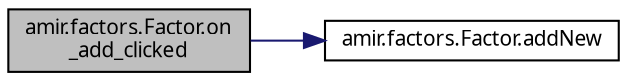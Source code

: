 digraph "amir.factors.Factor.on_add_clicked"
{
 // LATEX_PDF_SIZE
  edge [fontname="FreeSans.ttf",fontsize="10",labelfontname="FreeSans.ttf",labelfontsize="10"];
  node [fontname="FreeSans.ttf",fontsize="10",shape=record];
  rankdir="LR";
  Node1 [label="amir.factors.Factor.on\l_add_clicked",height=0.2,width=0.4,color="black", fillcolor="grey75", style="filled", fontcolor="black",tooltip=" "];
  Node1 -> Node2 [color="midnightblue",fontsize="10",style="solid",fontname="FreeSans.ttf"];
  Node2 [label="amir.factors.Factor.addNew",height=0.2,width=0.4,color="black", fillcolor="white", style="filled",URL="$classamir_1_1factors_1_1_factor.html#ab272d003177dff446a70033cabfe6d08",tooltip=" "];
}

